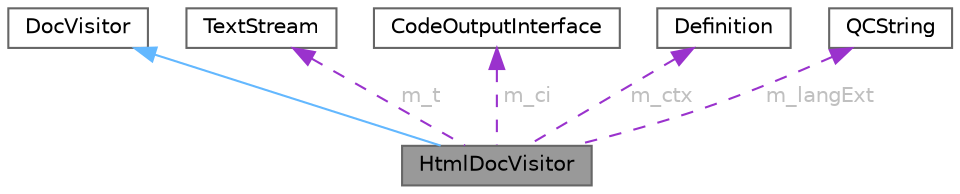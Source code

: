 digraph "HtmlDocVisitor"
{
 // INTERACTIVE_SVG=YES
 // LATEX_PDF_SIZE
  bgcolor="transparent";
  edge [fontname=Helvetica,fontsize=10,labelfontname=Helvetica,labelfontsize=10];
  node [fontname=Helvetica,fontsize=10,shape=box,height=0.2,width=0.4];
  Node1 [label="HtmlDocVisitor",height=0.2,width=0.4,color="gray40", fillcolor="grey60", style="filled", fontcolor="black",tooltip="Concrete visitor implementation for HTML output."];
  Node2 -> Node1 [dir="back",color="steelblue1",style="solid"];
  Node2 [label="DocVisitor",height=0.2,width=0.4,color="gray40", fillcolor="white", style="filled",URL="$d0/d78/class_doc_visitor.html",tooltip="Helper base class for functionality shared by all visitors."];
  Node3 -> Node1 [dir="back",color="darkorchid3",style="dashed",label=" m_t",fontcolor="grey" ];
  Node3 [label="TextStream",height=0.2,width=0.4,color="gray40", fillcolor="white", style="filled",URL="$d3/d30/class_text_stream.html",tooltip="Text streaming class that buffers data."];
  Node4 -> Node1 [dir="back",color="darkorchid3",style="dashed",label=" m_ci",fontcolor="grey" ];
  Node4 [label="CodeOutputInterface",height=0.2,width=0.4,color="gray40", fillcolor="white", style="filled",URL="$d5/d9c/class_code_output_interface.html",tooltip="Output interface for code parser."];
  Node5 -> Node1 [dir="back",color="darkorchid3",style="dashed",label=" m_ctx",fontcolor="grey" ];
  Node5 [label="Definition",height=0.2,width=0.4,color="gray40", fillcolor="white", style="filled",URL="$d5/dcc/class_definition.html",tooltip="The common base class of all entity definitions found in the sources."];
  Node6 -> Node1 [dir="back",color="darkorchid3",style="dashed",label=" m_langExt",fontcolor="grey" ];
  Node6 [label="QCString",height=0.2,width=0.4,color="gray40", fillcolor="white", style="filled",URL="$d9/d45/class_q_c_string.html",tooltip="This is an alternative implementation of QCString."];
}

